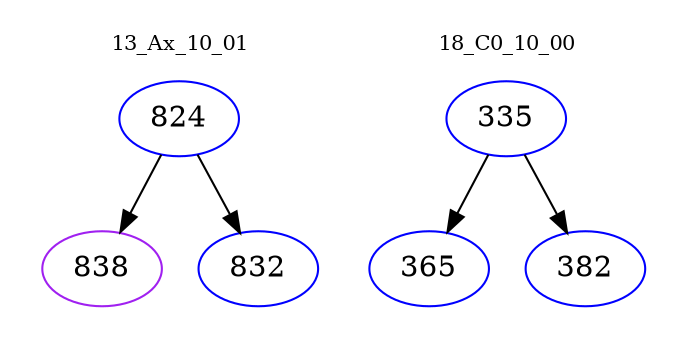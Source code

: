 digraph{
subgraph cluster_0 {
color = white
label = "13_Ax_10_01";
fontsize=10;
T0_824 [label="824", color="blue"]
T0_824 -> T0_838 [color="black"]
T0_838 [label="838", color="purple"]
T0_824 -> T0_832 [color="black"]
T0_832 [label="832", color="blue"]
}
subgraph cluster_1 {
color = white
label = "18_C0_10_00";
fontsize=10;
T1_335 [label="335", color="blue"]
T1_335 -> T1_365 [color="black"]
T1_365 [label="365", color="blue"]
T1_335 -> T1_382 [color="black"]
T1_382 [label="382", color="blue"]
}
}
